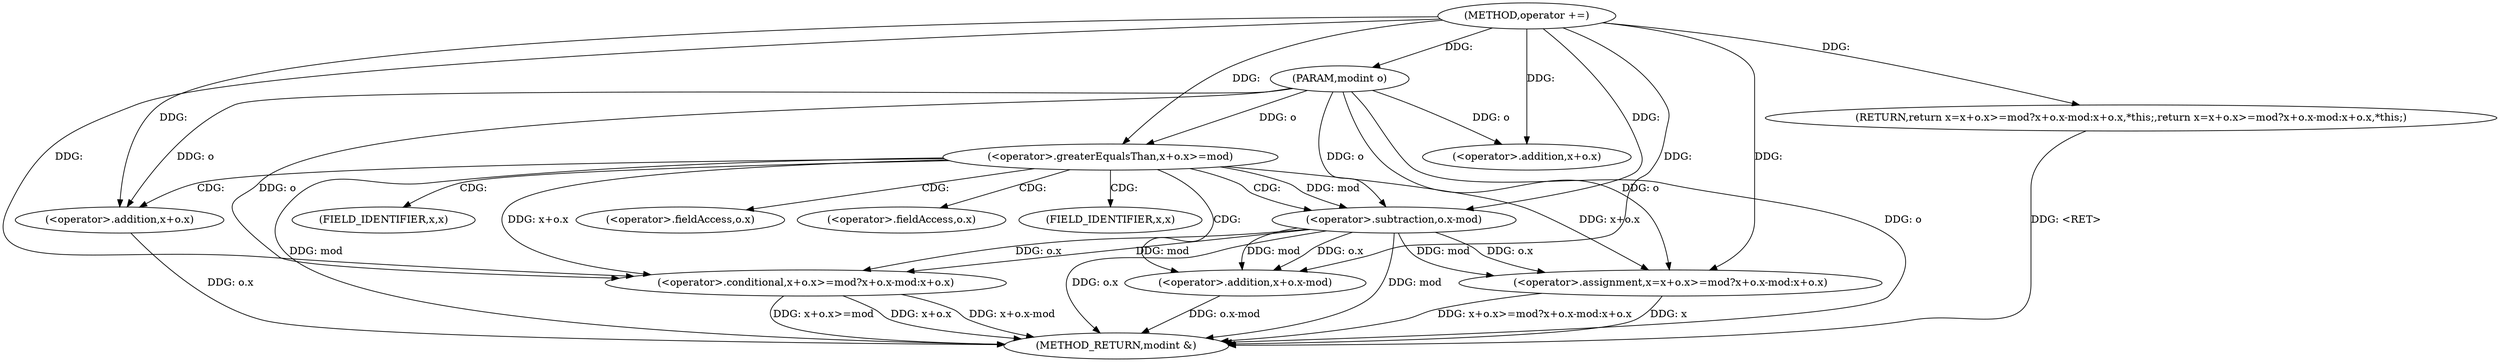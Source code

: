 digraph "operator +=" {  
"1000221" [label = "(METHOD,operator +=)" ]
"1000250" [label = "(METHOD_RETURN,modint &)" ]
"1000222" [label = "(PARAM,modint o)" ]
"1000224" [label = "(RETURN,return x=x+o.x>=mod?x+o.x-mod:x+o.x,*this;,return x=x+o.x>=mod?x+o.x-mod:x+o.x,*this;)" ]
"1000226" [label = "(<operator>.assignment,x=x+o.x>=mod?x+o.x-mod:x+o.x)" ]
"1000228" [label = "(<operator>.conditional,x+o.x>=mod?x+o.x-mod:x+o.x)" ]
"1000229" [label = "(<operator>.greaterEqualsThan,x+o.x>=mod)" ]
"1000236" [label = "(<operator>.addition,x+o.x-mod)" ]
"1000243" [label = "(<operator>.addition,x+o.x)" ]
"1000230" [label = "(<operator>.addition,x+o.x)" ]
"1000238" [label = "(<operator>.subtraction,o.x-mod)" ]
"1000245" [label = "(<operator>.fieldAccess,o.x)" ]
"1000239" [label = "(<operator>.fieldAccess,o.x)" ]
"1000247" [label = "(FIELD_IDENTIFIER,x,x)" ]
"1000241" [label = "(FIELD_IDENTIFIER,x,x)" ]
  "1000222" -> "1000250"  [ label = "DDG: o"] 
  "1000226" -> "1000250"  [ label = "DDG: x"] 
  "1000229" -> "1000250"  [ label = "DDG: mod"] 
  "1000228" -> "1000250"  [ label = "DDG: x+o.x>=mod"] 
  "1000243" -> "1000250"  [ label = "DDG: o.x"] 
  "1000228" -> "1000250"  [ label = "DDG: x+o.x"] 
  "1000238" -> "1000250"  [ label = "DDG: o.x"] 
  "1000238" -> "1000250"  [ label = "DDG: mod"] 
  "1000236" -> "1000250"  [ label = "DDG: o.x-mod"] 
  "1000228" -> "1000250"  [ label = "DDG: x+o.x-mod"] 
  "1000226" -> "1000250"  [ label = "DDG: x+o.x>=mod?x+o.x-mod:x+o.x"] 
  "1000224" -> "1000250"  [ label = "DDG: <RET>"] 
  "1000221" -> "1000222"  [ label = "DDG: "] 
  "1000221" -> "1000224"  [ label = "DDG: "] 
  "1000229" -> "1000226"  [ label = "DDG: x+o.x"] 
  "1000222" -> "1000226"  [ label = "DDG: o"] 
  "1000221" -> "1000226"  [ label = "DDG: "] 
  "1000238" -> "1000226"  [ label = "DDG: mod"] 
  "1000238" -> "1000226"  [ label = "DDG: o.x"] 
  "1000238" -> "1000228"  [ label = "DDG: mod"] 
  "1000238" -> "1000228"  [ label = "DDG: o.x"] 
  "1000221" -> "1000228"  [ label = "DDG: "] 
  "1000229" -> "1000228"  [ label = "DDG: x+o.x"] 
  "1000222" -> "1000228"  [ label = "DDG: o"] 
  "1000221" -> "1000229"  [ label = "DDG: "] 
  "1000222" -> "1000229"  [ label = "DDG: o"] 
  "1000221" -> "1000236"  [ label = "DDG: "] 
  "1000238" -> "1000236"  [ label = "DDG: mod"] 
  "1000238" -> "1000236"  [ label = "DDG: o.x"] 
  "1000221" -> "1000243"  [ label = "DDG: "] 
  "1000222" -> "1000243"  [ label = "DDG: o"] 
  "1000221" -> "1000230"  [ label = "DDG: "] 
  "1000222" -> "1000230"  [ label = "DDG: o"] 
  "1000222" -> "1000238"  [ label = "DDG: o"] 
  "1000229" -> "1000238"  [ label = "DDG: mod"] 
  "1000221" -> "1000238"  [ label = "DDG: "] 
  "1000229" -> "1000247"  [ label = "CDG: "] 
  "1000229" -> "1000236"  [ label = "CDG: "] 
  "1000229" -> "1000241"  [ label = "CDG: "] 
  "1000229" -> "1000243"  [ label = "CDG: "] 
  "1000229" -> "1000245"  [ label = "CDG: "] 
  "1000229" -> "1000239"  [ label = "CDG: "] 
  "1000229" -> "1000238"  [ label = "CDG: "] 
}
